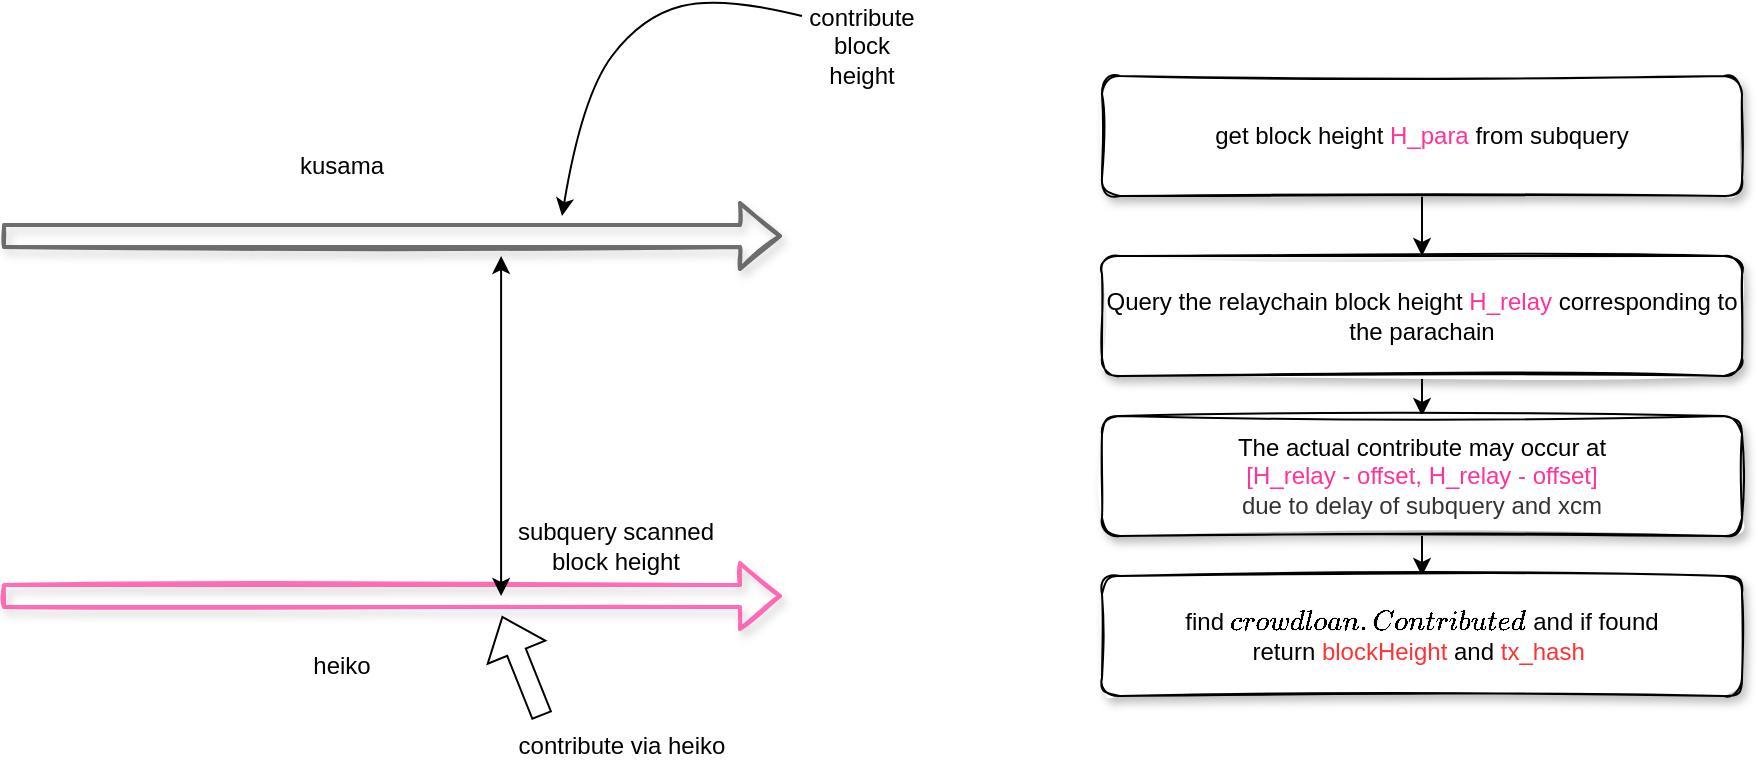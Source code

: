 <mxfile version="17.1.3" type="github">
  <diagram id="2BcyjJTzBsoS4lFNRHGY" name="第 1 页">
    <mxGraphModel dx="953" dy="654" grid="1" gridSize="10" guides="1" tooltips="1" connect="1" arrows="1" fold="1" page="1" pageScale="1" pageWidth="827" pageHeight="1169" math="0" shadow="0">
      <root>
        <mxCell id="0" />
        <mxCell id="1" parent="0" />
        <mxCell id="3LkXJFcj2zFbpE7zRfdK-3" value="" style="shape=flexArrow;endArrow=classic;html=1;rounded=1;shadow=1;sketch=1;strokeWidth=2;strokeColor=#333333;opacity=70;" edge="1" parent="1">
          <mxGeometry width="50" height="50" relative="1" as="geometry">
            <mxPoint x="50" y="280" as="sourcePoint" />
            <mxPoint x="440" y="280" as="targetPoint" />
          </mxGeometry>
        </mxCell>
        <mxCell id="3LkXJFcj2zFbpE7zRfdK-4" value="kusama" style="text;html=1;strokeColor=none;fillColor=none;align=center;verticalAlign=middle;whiteSpace=wrap;rounded=0;" vertex="1" parent="1">
          <mxGeometry x="190" y="230" width="60" height="30" as="geometry" />
        </mxCell>
        <mxCell id="3LkXJFcj2zFbpE7zRfdK-7" value="" style="shape=flexArrow;endArrow=classic;html=1;rounded=1;shadow=1;sketch=1;strokeWidth=2;strokeColor=#FF3399;opacity=70;" edge="1" parent="1">
          <mxGeometry width="50" height="50" relative="1" as="geometry">
            <mxPoint x="50" y="460" as="sourcePoint" />
            <mxPoint x="440" y="460" as="targetPoint" />
          </mxGeometry>
        </mxCell>
        <mxCell id="3LkXJFcj2zFbpE7zRfdK-8" value="heiko" style="text;html=1;strokeColor=none;fillColor=none;align=center;verticalAlign=middle;whiteSpace=wrap;rounded=0;" vertex="1" parent="1">
          <mxGeometry x="190" y="480" width="60" height="30" as="geometry" />
        </mxCell>
        <mxCell id="3LkXJFcj2zFbpE7zRfdK-9" value="" style="endArrow=classic;startArrow=classic;html=1;rounded=0;" edge="1" parent="1">
          <mxGeometry width="50" height="50" relative="1" as="geometry">
            <mxPoint x="299.55" y="460" as="sourcePoint" />
            <mxPoint x="299.55" y="290" as="targetPoint" />
          </mxGeometry>
        </mxCell>
        <mxCell id="3LkXJFcj2zFbpE7zRfdK-11" value="subquery scanned block height" style="text;html=1;strokeColor=none;fillColor=none;align=center;verticalAlign=middle;whiteSpace=wrap;rounded=0;" vertex="1" parent="1">
          <mxGeometry x="304" y="420" width="106" height="30" as="geometry" />
        </mxCell>
        <mxCell id="3LkXJFcj2zFbpE7zRfdK-12" value="" style="shape=flexArrow;endArrow=classic;html=1;rounded=0;" edge="1" parent="1">
          <mxGeometry width="50" height="50" relative="1" as="geometry">
            <mxPoint x="320" y="520" as="sourcePoint" />
            <mxPoint x="300" y="470" as="targetPoint" />
          </mxGeometry>
        </mxCell>
        <mxCell id="3LkXJFcj2zFbpE7zRfdK-13" value="contribute via heiko" style="text;html=1;strokeColor=none;fillColor=none;align=center;verticalAlign=middle;whiteSpace=wrap;rounded=0;" vertex="1" parent="1">
          <mxGeometry x="300" y="520" width="120" height="30" as="geometry" />
        </mxCell>
        <mxCell id="3LkXJFcj2zFbpE7zRfdK-18" value="" style="curved=1;endArrow=classic;html=1;rounded=0;" edge="1" parent="1">
          <mxGeometry width="50" height="50" relative="1" as="geometry">
            <mxPoint x="450" y="170" as="sourcePoint" />
            <mxPoint x="330" y="270" as="targetPoint" />
            <Array as="points">
              <mxPoint x="410" y="160" />
              <mxPoint x="370" y="170" />
              <mxPoint x="340" y="210" />
            </Array>
          </mxGeometry>
        </mxCell>
        <mxCell id="3LkXJFcj2zFbpE7zRfdK-19" value="contribute block height" style="text;html=1;strokeColor=none;fillColor=none;align=center;verticalAlign=middle;whiteSpace=wrap;rounded=0;" vertex="1" parent="1">
          <mxGeometry x="450" y="170" width="60" height="30" as="geometry" />
        </mxCell>
        <mxCell id="3LkXJFcj2zFbpE7zRfdK-23" value="" style="edgeStyle=orthogonalEdgeStyle;rounded=1;orthogonalLoop=1;jettySize=auto;html=1;" edge="1" parent="1" source="3LkXJFcj2zFbpE7zRfdK-21" target="3LkXJFcj2zFbpE7zRfdK-22">
          <mxGeometry relative="1" as="geometry" />
        </mxCell>
        <mxCell id="3LkXJFcj2zFbpE7zRfdK-21" value="get block height &lt;font color=&quot;#ff3399&quot;&gt;H_para&lt;/font&gt;&amp;nbsp;from subquery" style="rounded=1;whiteSpace=wrap;html=1;gradientColor=none;glass=0;shadow=1;sketch=1;" vertex="1" parent="1">
          <mxGeometry x="600" y="200" width="320" height="60" as="geometry" />
        </mxCell>
        <mxCell id="3LkXJFcj2zFbpE7zRfdK-25" value="" style="edgeStyle=orthogonalEdgeStyle;rounded=1;orthogonalLoop=1;jettySize=auto;html=1;" edge="1" parent="1" source="3LkXJFcj2zFbpE7zRfdK-22" target="3LkXJFcj2zFbpE7zRfdK-24">
          <mxGeometry relative="1" as="geometry" />
        </mxCell>
        <mxCell id="3LkXJFcj2zFbpE7zRfdK-22" value="Query the relaychain block height &lt;font color=&quot;#ff3399&quot;&gt;H_relay&lt;/font&gt; corresponding to the parachain" style="whiteSpace=wrap;html=1;rounded=1;gradientColor=none;glass=0;shadow=1;sketch=1;" vertex="1" parent="1">
          <mxGeometry x="600" y="290" width="320" height="60" as="geometry" />
        </mxCell>
        <mxCell id="3LkXJFcj2zFbpE7zRfdK-28" value="" style="edgeStyle=orthogonalEdgeStyle;rounded=1;orthogonalLoop=1;jettySize=auto;html=1;fontColor=#FF3399;" edge="1" parent="1" source="3LkXJFcj2zFbpE7zRfdK-24" target="3LkXJFcj2zFbpE7zRfdK-27">
          <mxGeometry relative="1" as="geometry" />
        </mxCell>
        <mxCell id="3LkXJFcj2zFbpE7zRfdK-24" value="The actual contribute may occur at&lt;br&gt;&lt;font color=&quot;#ff3399&quot;&gt;[H_relay - offset, H_relay - offset]&lt;/font&gt;&lt;br&gt;&lt;font color=&quot;#333333&quot;&gt;due to delay of subquery and xcm&lt;/font&gt;" style="whiteSpace=wrap;html=1;rounded=1;gradientColor=none;glass=0;shadow=1;sketch=1;" vertex="1" parent="1">
          <mxGeometry x="600" y="370" width="320" height="60" as="geometry" />
        </mxCell>
        <mxCell id="3LkXJFcj2zFbpE7zRfdK-27" value="find `crowdloan.Contributed` and if found&lt;br&gt;return &lt;font color=&quot;#ff3333&quot;&gt;blockHeight&lt;/font&gt; and &lt;font color=&quot;#ff3333&quot;&gt;tx_hash&lt;/font&gt;&amp;nbsp;" style="whiteSpace=wrap;html=1;rounded=1;gradientColor=none;glass=0;shadow=1;sketch=1;" vertex="1" parent="1">
          <mxGeometry x="600" y="450" width="320" height="60" as="geometry" />
        </mxCell>
      </root>
    </mxGraphModel>
  </diagram>
</mxfile>

